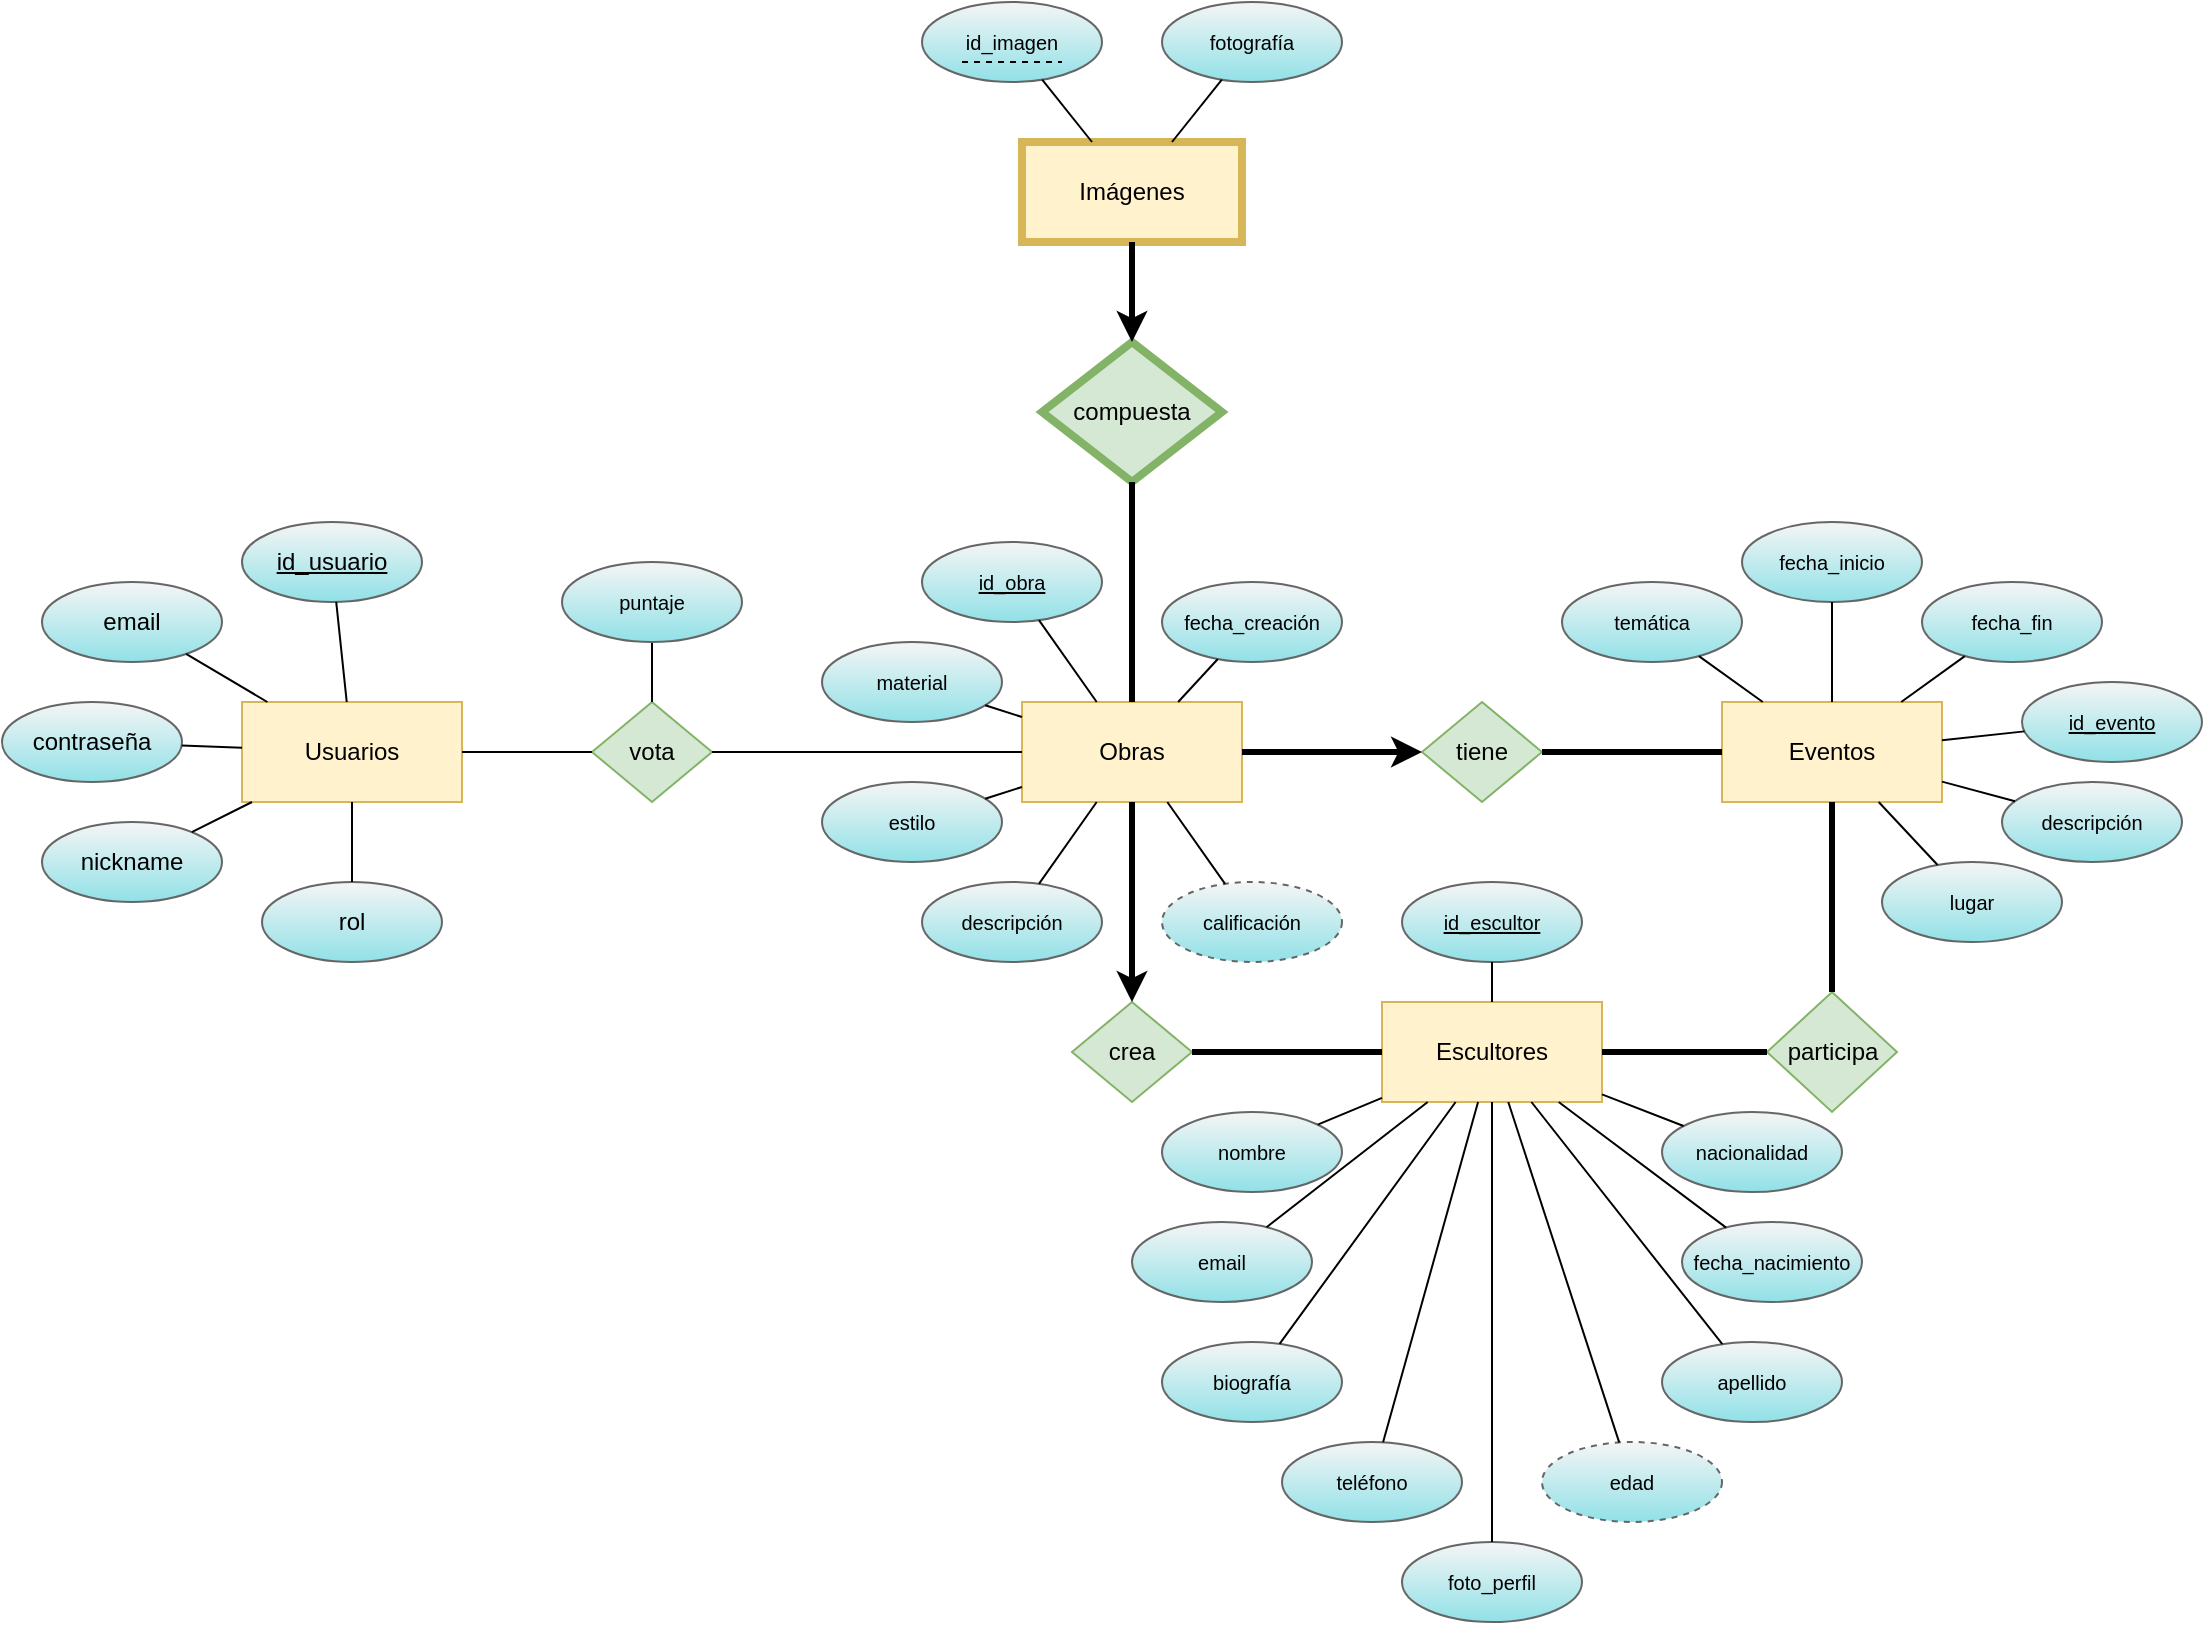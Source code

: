 <mxfile version="24.7.17">
  <diagram name="Page-1" id="Hzn4R-oyL5aYrDYmP2z6">
    <mxGraphModel dx="3163" dy="3168" grid="1" gridSize="10" guides="1" tooltips="1" connect="1" arrows="1" fold="1" page="1" pageScale="1" pageWidth="1654" pageHeight="2336" math="0" shadow="0">
      <root>
        <mxCell id="0" />
        <mxCell id="1" parent="0" />
        <mxCell id="88NbN212qp_rHV_D2FG4-1" value="Escultores" style="html=1;whiteSpace=wrap;fillColor=#fff2cc;strokeColor=#d6b656;" parent="1" vertex="1">
          <mxGeometry x="460" y="210" width="110" height="50" as="geometry" />
        </mxCell>
        <mxCell id="88NbN212qp_rHV_D2FG4-3" value="Imágenes" style="html=1;whiteSpace=wrap;strokeWidth=4;fillColor=#fff2cc;strokeColor=#d6b656;rounded=0;shadow=0;glass=0;" parent="1" vertex="1">
          <mxGeometry x="280" y="-220" width="110" height="50" as="geometry" />
        </mxCell>
        <mxCell id="88NbN212qp_rHV_D2FG4-4" value="Eventos" style="html=1;whiteSpace=wrap;fillColor=#fff2cc;strokeColor=#d6b656;" parent="1" vertex="1">
          <mxGeometry x="630" y="60" width="110" height="50" as="geometry" />
        </mxCell>
        <mxCell id="88NbN212qp_rHV_D2FG4-5" value="Obras" style="html=1;whiteSpace=wrap;fillColor=#fff2cc;strokeColor=#d6b656;" parent="1" vertex="1">
          <mxGeometry x="280" y="60" width="110" height="50" as="geometry" />
        </mxCell>
        <mxCell id="88NbN212qp_rHV_D2FG4-6" value="tiene" style="strokeWidth=1;html=1;shape=mxgraph.flowchart.decision;whiteSpace=wrap;fillColor=#d5e8d4;strokeColor=#82b366;" parent="1" vertex="1">
          <mxGeometry x="480" y="60" width="60" height="50" as="geometry" />
        </mxCell>
        <mxCell id="88NbN212qp_rHV_D2FG4-7" value="" style="endArrow=classic;html=1;rounded=0;strokeWidth=3;" parent="1" source="88NbN212qp_rHV_D2FG4-5" target="88NbN212qp_rHV_D2FG4-6" edge="1">
          <mxGeometry width="50" height="50" relative="1" as="geometry">
            <mxPoint x="400" y="100" as="sourcePoint" />
            <mxPoint x="450" y="50" as="targetPoint" />
          </mxGeometry>
        </mxCell>
        <mxCell id="88NbN212qp_rHV_D2FG4-9" value="" style="endArrow=none;html=1;rounded=0;strokeWidth=3;" parent="1" source="88NbN212qp_rHV_D2FG4-6" target="88NbN212qp_rHV_D2FG4-4" edge="1">
          <mxGeometry width="50" height="50" relative="1" as="geometry">
            <mxPoint x="550" y="100" as="sourcePoint" />
            <mxPoint x="600" y="50" as="targetPoint" />
          </mxGeometry>
        </mxCell>
        <mxCell id="88NbN212qp_rHV_D2FG4-10" value="participa" style="strokeWidth=1;html=1;shape=mxgraph.flowchart.decision;whiteSpace=wrap;fillColor=#d5e8d4;strokeColor=#82b366;" parent="1" vertex="1">
          <mxGeometry x="652.5" y="205" width="65" height="60" as="geometry" />
        </mxCell>
        <mxCell id="88NbN212qp_rHV_D2FG4-11" value="" style="endArrow=none;html=1;rounded=0;strokeWidth=3;" parent="1" source="88NbN212qp_rHV_D2FG4-1" target="88NbN212qp_rHV_D2FG4-10" edge="1">
          <mxGeometry width="50" height="50" relative="1" as="geometry">
            <mxPoint x="465" y="210" as="sourcePoint" />
            <mxPoint x="555" y="210" as="targetPoint" />
          </mxGeometry>
        </mxCell>
        <mxCell id="88NbN212qp_rHV_D2FG4-12" value="" style="endArrow=none;html=1;rounded=0;strokeWidth=3;" parent="1" source="88NbN212qp_rHV_D2FG4-10" target="88NbN212qp_rHV_D2FG4-4" edge="1">
          <mxGeometry width="50" height="50" relative="1" as="geometry">
            <mxPoint x="560" y="190" as="sourcePoint" />
            <mxPoint x="620" y="165" as="targetPoint" />
          </mxGeometry>
        </mxCell>
        <mxCell id="88NbN212qp_rHV_D2FG4-13" value="crea" style="strokeWidth=1;html=1;shape=mxgraph.flowchart.decision;whiteSpace=wrap;fillColor=#d5e8d4;strokeColor=#82b366;" parent="1" vertex="1">
          <mxGeometry x="305" y="210" width="60" height="50" as="geometry" />
        </mxCell>
        <mxCell id="88NbN212qp_rHV_D2FG4-14" value="" style="endArrow=none;html=1;rounded=0;strokeWidth=3;" parent="1" source="88NbN212qp_rHV_D2FG4-13" target="88NbN212qp_rHV_D2FG4-1" edge="1">
          <mxGeometry width="50" height="50" relative="1" as="geometry">
            <mxPoint x="470" y="180" as="sourcePoint" />
            <mxPoint x="560" y="180" as="targetPoint" />
          </mxGeometry>
        </mxCell>
        <mxCell id="88NbN212qp_rHV_D2FG4-15" value="" style="endArrow=classic;html=1;rounded=0;strokeWidth=3;" parent="1" source="88NbN212qp_rHV_D2FG4-5" target="88NbN212qp_rHV_D2FG4-13" edge="1">
          <mxGeometry width="50" height="50" relative="1" as="geometry">
            <mxPoint x="380" y="190" as="sourcePoint" />
            <mxPoint x="470" y="190" as="targetPoint" />
          </mxGeometry>
        </mxCell>
        <mxCell id="88NbN212qp_rHV_D2FG4-17" value="compuesta" style="strokeWidth=4;html=1;shape=mxgraph.flowchart.decision;whiteSpace=wrap;fillColor=#d5e8d4;strokeColor=#82b366;" parent="1" vertex="1">
          <mxGeometry x="290" y="-120" width="90" height="70" as="geometry" />
        </mxCell>
        <mxCell id="88NbN212qp_rHV_D2FG4-19" value="Usuarios" style="html=1;whiteSpace=wrap;fillColor=#fff2cc;strokeColor=#d6b656;" parent="1" vertex="1">
          <mxGeometry x="-110" y="60" width="110" height="50" as="geometry" />
        </mxCell>
        <mxCell id="88NbN212qp_rHV_D2FG4-20" value="vota" style="strokeWidth=1;html=1;shape=mxgraph.flowchart.decision;whiteSpace=wrap;fillColor=#d5e8d4;strokeColor=#82b366;" parent="1" vertex="1">
          <mxGeometry x="65" y="60" width="60" height="50" as="geometry" />
        </mxCell>
        <mxCell id="88NbN212qp_rHV_D2FG4-21" value="" style="endArrow=none;html=1;rounded=0;strokeWidth=1;" parent="1" source="88NbN212qp_rHV_D2FG4-19" target="88NbN212qp_rHV_D2FG4-20" edge="1">
          <mxGeometry width="50" height="50" relative="1" as="geometry">
            <mxPoint x="70" y="245" as="sourcePoint" />
            <mxPoint x="165" y="245" as="targetPoint" />
          </mxGeometry>
        </mxCell>
        <mxCell id="88NbN212qp_rHV_D2FG4-22" value="" style="endArrow=none;html=1;rounded=0;strokeWidth=1;" parent="1" source="88NbN212qp_rHV_D2FG4-20" target="88NbN212qp_rHV_D2FG4-5" edge="1">
          <mxGeometry width="50" height="50" relative="1" as="geometry">
            <mxPoint x="280" y="150" as="sourcePoint" />
            <mxPoint x="311" y="132" as="targetPoint" />
          </mxGeometry>
        </mxCell>
        <mxCell id="88NbN212qp_rHV_D2FG4-24" value="" style="endArrow=none;html=1;rounded=0;strokeWidth=3;" parent="1" source="88NbN212qp_rHV_D2FG4-5" target="88NbN212qp_rHV_D2FG4-17" edge="1">
          <mxGeometry width="50" height="50" relative="1" as="geometry">
            <mxPoint x="375" y="285" as="sourcePoint" />
            <mxPoint x="470" y="285" as="targetPoint" />
          </mxGeometry>
        </mxCell>
        <mxCell id="88NbN212qp_rHV_D2FG4-25" value="" style="endArrow=classic;html=1;rounded=0;strokeWidth=3;" parent="1" source="88NbN212qp_rHV_D2FG4-3" target="88NbN212qp_rHV_D2FG4-17" edge="1">
          <mxGeometry width="50" height="50" relative="1" as="geometry">
            <mxPoint x="345" y="60" as="sourcePoint" />
            <mxPoint x="345" y="200" as="targetPoint" />
          </mxGeometry>
        </mxCell>
        <mxCell id="88NbN212qp_rHV_D2FG4-32" value="" style="endArrow=none;html=1;rounded=0;strokeWidth=1;" parent="1" source="88NbN212qp_rHV_D2FG4-20" target="QKR319431u4QrgoCeDAc-1" edge="1">
          <mxGeometry width="50" height="50" relative="1" as="geometry">
            <mxPoint x="135" y="95" as="sourcePoint" />
            <mxPoint x="95" y="10" as="targetPoint" />
          </mxGeometry>
        </mxCell>
        <mxCell id="QKR319431u4QrgoCeDAc-1" value="&lt;font style=&quot;font-size: 10px;&quot;&gt;puntaje&lt;/font&gt;" style="ellipse;whiteSpace=wrap;html=1;fillColor=#f5f5f5;strokeColor=#666666;gradientColor=#91E1E7;" vertex="1" parent="1">
          <mxGeometry x="50" y="-10" width="90" height="40" as="geometry" />
        </mxCell>
        <mxCell id="QKR319431u4QrgoCeDAc-2" value="&lt;font style=&quot;font-size: 10px;&quot;&gt;fecha_inicio&lt;/font&gt;" style="ellipse;whiteSpace=wrap;html=1;fillColor=#f5f5f5;strokeColor=#666666;gradientColor=#91E1E7;" vertex="1" parent="1">
          <mxGeometry x="640" y="-30" width="90" height="40" as="geometry" />
        </mxCell>
        <mxCell id="QKR319431u4QrgoCeDAc-3" value="&lt;font style=&quot;font-size: 10px;&quot;&gt;fecha_fin&lt;/font&gt;" style="ellipse;whiteSpace=wrap;html=1;fillColor=#f5f5f5;strokeColor=#666666;gradientColor=#91E1E7;" vertex="1" parent="1">
          <mxGeometry x="730" width="90" height="40" as="geometry" />
        </mxCell>
        <mxCell id="QKR319431u4QrgoCeDAc-4" value="&lt;font style=&quot;font-size: 10px;&quot;&gt;id_evento&lt;/font&gt;" style="ellipse;whiteSpace=wrap;html=1;fontStyle=4;fillColor=#f5f5f5;strokeColor=#666666;gradientColor=#91E1E7;" vertex="1" parent="1">
          <mxGeometry x="780" y="50" width="90" height="40" as="geometry" />
        </mxCell>
        <mxCell id="QKR319431u4QrgoCeDAc-5" value="&lt;font style=&quot;font-size: 10px;&quot;&gt;descripción&lt;/font&gt;" style="ellipse;whiteSpace=wrap;html=1;fillColor=#f5f5f5;strokeColor=#666666;gradientColor=#91E1E7;" vertex="1" parent="1">
          <mxGeometry x="770" y="100" width="90" height="40" as="geometry" />
        </mxCell>
        <mxCell id="QKR319431u4QrgoCeDAc-6" value="" style="endArrow=none;html=1;rounded=0;" edge="1" parent="1" source="88NbN212qp_rHV_D2FG4-4" target="QKR319431u4QrgoCeDAc-2">
          <mxGeometry width="50" height="50" relative="1" as="geometry">
            <mxPoint x="430" y="100" as="sourcePoint" />
            <mxPoint x="480" y="50" as="targetPoint" />
          </mxGeometry>
        </mxCell>
        <mxCell id="QKR319431u4QrgoCeDAc-7" value="&lt;font style=&quot;font-size: 10px;&quot;&gt;lugar&lt;/font&gt;" style="ellipse;whiteSpace=wrap;html=1;fillColor=#f5f5f5;strokeColor=#666666;gradientColor=#91E1E7;" vertex="1" parent="1">
          <mxGeometry x="710" y="140" width="90" height="40" as="geometry" />
        </mxCell>
        <mxCell id="QKR319431u4QrgoCeDAc-8" value="&lt;font style=&quot;font-size: 10px;&quot;&gt;temática&lt;/font&gt;" style="ellipse;whiteSpace=wrap;html=1;fillColor=#f5f5f5;strokeColor=#666666;gradientColor=#91E1E7;" vertex="1" parent="1">
          <mxGeometry x="550" width="90" height="40" as="geometry" />
        </mxCell>
        <mxCell id="QKR319431u4QrgoCeDAc-9" value="" style="endArrow=none;html=1;rounded=0;" edge="1" parent="1" source="QKR319431u4QrgoCeDAc-8" target="88NbN212qp_rHV_D2FG4-4">
          <mxGeometry width="50" height="50" relative="1" as="geometry">
            <mxPoint x="430" y="100" as="sourcePoint" />
            <mxPoint x="480" y="50" as="targetPoint" />
          </mxGeometry>
        </mxCell>
        <mxCell id="QKR319431u4QrgoCeDAc-10" value="" style="endArrow=none;html=1;rounded=0;" edge="1" parent="1" source="88NbN212qp_rHV_D2FG4-4" target="QKR319431u4QrgoCeDAc-3">
          <mxGeometry width="50" height="50" relative="1" as="geometry">
            <mxPoint x="430" y="100" as="sourcePoint" />
            <mxPoint x="480" y="50" as="targetPoint" />
          </mxGeometry>
        </mxCell>
        <mxCell id="QKR319431u4QrgoCeDAc-11" value="" style="endArrow=none;html=1;rounded=0;" edge="1" parent="1" source="88NbN212qp_rHV_D2FG4-4" target="QKR319431u4QrgoCeDAc-4">
          <mxGeometry width="50" height="50" relative="1" as="geometry">
            <mxPoint x="715" y="70" as="sourcePoint" />
            <mxPoint x="740" y="39" as="targetPoint" />
          </mxGeometry>
        </mxCell>
        <mxCell id="QKR319431u4QrgoCeDAc-12" value="" style="endArrow=none;html=1;rounded=0;" edge="1" parent="1" source="88NbN212qp_rHV_D2FG4-4" target="QKR319431u4QrgoCeDAc-5">
          <mxGeometry width="50" height="50" relative="1" as="geometry">
            <mxPoint x="750" y="80" as="sourcePoint" />
            <mxPoint x="786" y="70" as="targetPoint" />
          </mxGeometry>
        </mxCell>
        <mxCell id="QKR319431u4QrgoCeDAc-13" value="" style="endArrow=none;html=1;rounded=0;" edge="1" parent="1" source="QKR319431u4QrgoCeDAc-7" target="88NbN212qp_rHV_D2FG4-4">
          <mxGeometry width="50" height="50" relative="1" as="geometry">
            <mxPoint x="760" y="90" as="sourcePoint" />
            <mxPoint x="796" y="80" as="targetPoint" />
          </mxGeometry>
        </mxCell>
        <mxCell id="QKR319431u4QrgoCeDAc-14" value="&lt;div style=&quot;font-size: 11px;&quot;&gt;&lt;font style=&quot;font-size: 10px;&quot;&gt;nombre&lt;/font&gt;&lt;/div&gt;" style="ellipse;whiteSpace=wrap;html=1;fillColor=#f5f5f5;strokeColor=#666666;gradientColor=#91E1E7;" vertex="1" parent="1">
          <mxGeometry x="350" y="265" width="90" height="40" as="geometry" />
        </mxCell>
        <mxCell id="QKR319431u4QrgoCeDAc-15" value="&lt;font style=&quot;font-size: 10px;&quot;&gt;biografía&lt;/font&gt;" style="ellipse;whiteSpace=wrap;html=1;fillColor=#f5f5f5;strokeColor=#666666;gradientColor=#91E1E7;" vertex="1" parent="1">
          <mxGeometry x="350" y="380" width="90" height="40" as="geometry" />
        </mxCell>
        <mxCell id="QKR319431u4QrgoCeDAc-18" value="&lt;font style=&quot;font-size: 10px;&quot;&gt;apellido&lt;/font&gt;" style="ellipse;whiteSpace=wrap;html=1;fillColor=#f5f5f5;strokeColor=#666666;gradientColor=#91E1E7;" vertex="1" parent="1">
          <mxGeometry x="600" y="380" width="90" height="40" as="geometry" />
        </mxCell>
        <mxCell id="QKR319431u4QrgoCeDAc-16" value="&lt;font style=&quot;font-size: 10px;&quot;&gt;email&lt;/font&gt;" style="ellipse;whiteSpace=wrap;html=1;fillColor=#f5f5f5;strokeColor=#666666;gradientColor=#91E1E7;" vertex="1" parent="1">
          <mxGeometry x="335" y="320" width="90" height="40" as="geometry" />
        </mxCell>
        <mxCell id="QKR319431u4QrgoCeDAc-17" value="&lt;font style=&quot;font-size: 10px;&quot;&gt;teléfono&lt;/font&gt;" style="ellipse;whiteSpace=wrap;html=1;fillColor=#f5f5f5;strokeColor=#666666;gradientColor=#91E1E7;" vertex="1" parent="1">
          <mxGeometry x="410" y="430" width="90" height="40" as="geometry" />
        </mxCell>
        <mxCell id="QKR319431u4QrgoCeDAc-19" value="&lt;font style=&quot;font-size: 10px;&quot;&gt;nacionalidad&lt;/font&gt;" style="ellipse;whiteSpace=wrap;html=1;fillColor=#f5f5f5;strokeColor=#666666;gradientColor=#91E1E7;" vertex="1" parent="1">
          <mxGeometry x="600" y="265" width="90" height="40" as="geometry" />
        </mxCell>
        <mxCell id="QKR319431u4QrgoCeDAc-20" value="&lt;font style=&quot;font-size: 10px;&quot;&gt;fecha_nacimiento&lt;/font&gt;" style="ellipse;whiteSpace=wrap;html=1;fillColor=#f5f5f5;strokeColor=#666666;gradientColor=#91E1E7;" vertex="1" parent="1">
          <mxGeometry x="610" y="320" width="90" height="40" as="geometry" />
        </mxCell>
        <mxCell id="QKR319431u4QrgoCeDAc-21" value="&lt;font style=&quot;font-size: 10px;&quot;&gt;edad&lt;/font&gt;" style="ellipse;whiteSpace=wrap;html=1;dashed=1;fillColor=#f5f5f5;strokeColor=#666666;gradientColor=#91E1E7;" vertex="1" parent="1">
          <mxGeometry x="540" y="430" width="90" height="40" as="geometry" />
        </mxCell>
        <mxCell id="QKR319431u4QrgoCeDAc-22" value="&lt;font style=&quot;font-size: 10px;&quot;&gt;foto_perfil&lt;/font&gt;" style="ellipse;whiteSpace=wrap;html=1;fillColor=#f5f5f5;strokeColor=#666666;gradientColor=#91E1E7;" vertex="1" parent="1">
          <mxGeometry x="470" y="480" width="90" height="40" as="geometry" />
        </mxCell>
        <mxCell id="QKR319431u4QrgoCeDAc-23" value="" style="endArrow=none;html=1;rounded=0;" edge="1" parent="1" source="QKR319431u4QrgoCeDAc-19" target="88NbN212qp_rHV_D2FG4-1">
          <mxGeometry width="50" height="50" relative="1" as="geometry">
            <mxPoint x="770" y="370" as="sourcePoint" />
            <mxPoint x="725" y="120" as="targetPoint" />
          </mxGeometry>
        </mxCell>
        <mxCell id="QKR319431u4QrgoCeDAc-24" value="" style="endArrow=none;html=1;rounded=0;" edge="1" parent="1" source="88NbN212qp_rHV_D2FG4-1" target="QKR319431u4QrgoCeDAc-20">
          <mxGeometry width="50" height="50" relative="1" as="geometry">
            <mxPoint x="611" y="277" as="sourcePoint" />
            <mxPoint x="580" y="266" as="targetPoint" />
          </mxGeometry>
        </mxCell>
        <mxCell id="QKR319431u4QrgoCeDAc-25" value="" style="endArrow=none;html=1;rounded=0;" edge="1" parent="1" source="QKR319431u4QrgoCeDAc-18" target="88NbN212qp_rHV_D2FG4-1">
          <mxGeometry width="50" height="50" relative="1" as="geometry">
            <mxPoint x="556" y="270" as="sourcePoint" />
            <mxPoint x="633" y="332" as="targetPoint" />
          </mxGeometry>
        </mxCell>
        <mxCell id="QKR319431u4QrgoCeDAc-26" value="" style="endArrow=none;html=1;rounded=0;" edge="1" parent="1" source="88NbN212qp_rHV_D2FG4-1" target="QKR319431u4QrgoCeDAc-22">
          <mxGeometry width="50" height="50" relative="1" as="geometry">
            <mxPoint x="640" y="391" as="sourcePoint" />
            <mxPoint x="545" y="270" as="targetPoint" />
          </mxGeometry>
        </mxCell>
        <mxCell id="QKR319431u4QrgoCeDAc-27" value="" style="endArrow=none;html=1;rounded=0;" edge="1" parent="1" source="QKR319431u4QrgoCeDAc-14" target="88NbN212qp_rHV_D2FG4-1">
          <mxGeometry width="50" height="50" relative="1" as="geometry">
            <mxPoint x="525" y="270" as="sourcePoint" />
            <mxPoint x="525" y="340" as="targetPoint" />
          </mxGeometry>
        </mxCell>
        <mxCell id="QKR319431u4QrgoCeDAc-28" value="" style="endArrow=none;html=1;rounded=0;" edge="1" parent="1" source="QKR319431u4QrgoCeDAc-16" target="88NbN212qp_rHV_D2FG4-1">
          <mxGeometry width="50" height="50" relative="1" as="geometry">
            <mxPoint x="438" y="281" as="sourcePoint" />
            <mxPoint x="470" y="268" as="targetPoint" />
          </mxGeometry>
        </mxCell>
        <mxCell id="QKR319431u4QrgoCeDAc-29" value="" style="endArrow=none;html=1;rounded=0;" edge="1" parent="1" source="QKR319431u4QrgoCeDAc-15" target="88NbN212qp_rHV_D2FG4-1">
          <mxGeometry width="50" height="50" relative="1" as="geometry">
            <mxPoint x="448" y="291" as="sourcePoint" />
            <mxPoint x="480" y="278" as="targetPoint" />
          </mxGeometry>
        </mxCell>
        <mxCell id="QKR319431u4QrgoCeDAc-30" value="" style="endArrow=none;html=1;rounded=0;" edge="1" parent="1" source="QKR319431u4QrgoCeDAc-17" target="88NbN212qp_rHV_D2FG4-1">
          <mxGeometry width="50" height="50" relative="1" as="geometry">
            <mxPoint x="419" y="391" as="sourcePoint" />
            <mxPoint x="507" y="270" as="targetPoint" />
          </mxGeometry>
        </mxCell>
        <mxCell id="QKR319431u4QrgoCeDAc-31" value="" style="endArrow=none;html=1;rounded=0;" edge="1" parent="1" source="QKR319431u4QrgoCeDAc-21" target="88NbN212qp_rHV_D2FG4-1">
          <mxGeometry width="50" height="50" relative="1" as="geometry">
            <mxPoint x="429" y="401" as="sourcePoint" />
            <mxPoint x="517" y="280" as="targetPoint" />
          </mxGeometry>
        </mxCell>
        <mxCell id="QKR319431u4QrgoCeDAc-32" value="&lt;font style=&quot;font-size: 10px;&quot;&gt;id_escultor&lt;/font&gt;" style="ellipse;whiteSpace=wrap;html=1;fontStyle=4;fillColor=#f5f5f5;strokeColor=#666666;gradientColor=#91E1E7;" vertex="1" parent="1">
          <mxGeometry x="470" y="150" width="90" height="40" as="geometry" />
        </mxCell>
        <mxCell id="QKR319431u4QrgoCeDAc-33" value="" style="endArrow=none;html=1;rounded=0;" edge="1" parent="1" source="88NbN212qp_rHV_D2FG4-1" target="QKR319431u4QrgoCeDAc-32">
          <mxGeometry width="50" height="50" relative="1" as="geometry">
            <mxPoint x="410" y="260" as="sourcePoint" />
            <mxPoint x="460" y="210" as="targetPoint" />
          </mxGeometry>
        </mxCell>
        <mxCell id="QKR319431u4QrgoCeDAc-35" value="&lt;u&gt;&lt;font style=&quot;font-size: 10px;&quot;&gt;id_obra&lt;/font&gt;&lt;/u&gt;" style="ellipse;whiteSpace=wrap;html=1;fillColor=#f5f5f5;strokeColor=#666666;gradientColor=#91E1E7;" vertex="1" parent="1">
          <mxGeometry x="230" y="-20" width="90" height="40" as="geometry" />
        </mxCell>
        <mxCell id="QKR319431u4QrgoCeDAc-36" value="&lt;font style=&quot;font-size: 10px;&quot;&gt;descripción&lt;/font&gt;" style="ellipse;whiteSpace=wrap;html=1;fillColor=#f5f5f5;strokeColor=#666666;gradientColor=#91E1E7;" vertex="1" parent="1">
          <mxGeometry x="230" y="150" width="90" height="40" as="geometry" />
        </mxCell>
        <mxCell id="QKR319431u4QrgoCeDAc-37" value="&lt;font style=&quot;font-size: 10px;&quot;&gt;fecha_creación&lt;/font&gt;" style="ellipse;whiteSpace=wrap;html=1;fillColor=#f5f5f5;strokeColor=#666666;gradientColor=#91E1E7;" vertex="1" parent="1">
          <mxGeometry x="350" width="90" height="40" as="geometry" />
        </mxCell>
        <mxCell id="QKR319431u4QrgoCeDAc-38" value="&lt;font style=&quot;font-size: 10px;&quot;&gt;material&lt;/font&gt;" style="ellipse;whiteSpace=wrap;html=1;fillColor=#f5f5f5;strokeColor=#666666;gradientColor=#91E1E7;" vertex="1" parent="1">
          <mxGeometry x="180" y="30" width="90" height="40" as="geometry" />
        </mxCell>
        <mxCell id="QKR319431u4QrgoCeDAc-39" value="&lt;div&gt;&lt;font style=&quot;font-size: 10px;&quot;&gt;estilo&lt;/font&gt;&lt;/div&gt;" style="ellipse;whiteSpace=wrap;html=1;fillColor=#f5f5f5;strokeColor=#666666;gradientColor=#91E1E7;" vertex="1" parent="1">
          <mxGeometry x="180" y="100" width="90" height="40" as="geometry" />
        </mxCell>
        <mxCell id="QKR319431u4QrgoCeDAc-40" value="" style="endArrow=none;html=1;rounded=0;fontFamily=Helvetica;fontSize=12;fontColor=default;" edge="1" parent="1" source="88NbN212qp_rHV_D2FG4-5" target="QKR319431u4QrgoCeDAc-35">
          <mxGeometry width="50" height="50" relative="1" as="geometry">
            <mxPoint x="280" y="110" as="sourcePoint" />
            <mxPoint x="330" y="60" as="targetPoint" />
          </mxGeometry>
        </mxCell>
        <mxCell id="QKR319431u4QrgoCeDAc-41" value="" style="endArrow=none;html=1;rounded=0;fontFamily=Helvetica;fontSize=12;fontColor=default;" edge="1" parent="1" source="88NbN212qp_rHV_D2FG4-5" target="QKR319431u4QrgoCeDAc-37">
          <mxGeometry width="50" height="50" relative="1" as="geometry">
            <mxPoint x="327" y="70" as="sourcePoint" />
            <mxPoint x="299" y="29" as="targetPoint" />
          </mxGeometry>
        </mxCell>
        <mxCell id="QKR319431u4QrgoCeDAc-42" value="" style="endArrow=none;html=1;rounded=0;fontFamily=Helvetica;fontSize=12;fontColor=default;" edge="1" parent="1" source="88NbN212qp_rHV_D2FG4-5" target="QKR319431u4QrgoCeDAc-38">
          <mxGeometry width="50" height="50" relative="1" as="geometry">
            <mxPoint x="366" y="70" as="sourcePoint" />
            <mxPoint x="399" y="29" as="targetPoint" />
          </mxGeometry>
        </mxCell>
        <mxCell id="QKR319431u4QrgoCeDAc-43" value="" style="endArrow=none;html=1;rounded=0;fontFamily=Helvetica;fontSize=12;fontColor=default;" edge="1" parent="1" source="88NbN212qp_rHV_D2FG4-5" target="QKR319431u4QrgoCeDAc-39">
          <mxGeometry width="50" height="50" relative="1" as="geometry">
            <mxPoint x="290" y="77" as="sourcePoint" />
            <mxPoint x="272" y="72" as="targetPoint" />
          </mxGeometry>
        </mxCell>
        <mxCell id="QKR319431u4QrgoCeDAc-44" value="" style="endArrow=none;html=1;rounded=0;fontFamily=Helvetica;fontSize=12;fontColor=default;" edge="1" parent="1" source="88NbN212qp_rHV_D2FG4-5" target="QKR319431u4QrgoCeDAc-36">
          <mxGeometry width="50" height="50" relative="1" as="geometry">
            <mxPoint x="290" y="113" as="sourcePoint" />
            <mxPoint x="272" y="118" as="targetPoint" />
          </mxGeometry>
        </mxCell>
        <mxCell id="QKR319431u4QrgoCeDAc-46" value="&lt;font style=&quot;font-size: 10px;&quot;&gt;calificación&lt;/font&gt;" style="ellipse;whiteSpace=wrap;html=1;fillColor=#f5f5f5;strokeColor=#666666;gradientColor=#91E1E7;dashed=1;" vertex="1" parent="1">
          <mxGeometry x="350" y="150" width="90" height="40" as="geometry" />
        </mxCell>
        <mxCell id="QKR319431u4QrgoCeDAc-47" value="" style="endArrow=none;html=1;rounded=0;fontFamily=Helvetica;fontSize=12;fontColor=default;" edge="1" parent="1" source="88NbN212qp_rHV_D2FG4-5" target="QKR319431u4QrgoCeDAc-46">
          <mxGeometry width="50" height="50" relative="1" as="geometry">
            <mxPoint x="368" y="70" as="sourcePoint" />
            <mxPoint x="388" y="48" as="targetPoint" />
          </mxGeometry>
        </mxCell>
        <mxCell id="QKR319431u4QrgoCeDAc-48" value="&lt;div&gt;&lt;font style=&quot;font-size: 10px;&quot;&gt;id_imagen&lt;/font&gt;&lt;/div&gt;" style="ellipse;whiteSpace=wrap;html=1;fillColor=#f5f5f5;strokeColor=#666666;gradientColor=#91E1E7;" vertex="1" parent="1">
          <mxGeometry x="230" y="-290" width="90" height="40" as="geometry" />
        </mxCell>
        <mxCell id="QKR319431u4QrgoCeDAc-51" value="&lt;font style=&quot;font-size: 10px;&quot;&gt;fotografía&lt;br&gt;&lt;/font&gt;" style="ellipse;whiteSpace=wrap;html=1;fillColor=#f5f5f5;strokeColor=#666666;gradientColor=#91E1E7;" vertex="1" parent="1">
          <mxGeometry x="350" y="-290" width="90" height="40" as="geometry" />
        </mxCell>
        <mxCell id="QKR319431u4QrgoCeDAc-52" value="" style="endArrow=none;html=1;rounded=0;fontFamily=Helvetica;fontSize=12;fontColor=default;" edge="1" parent="1" source="QKR319431u4QrgoCeDAc-48" target="88NbN212qp_rHV_D2FG4-3">
          <mxGeometry width="50" height="50" relative="1" as="geometry">
            <mxPoint x="300" y="-110" as="sourcePoint" />
            <mxPoint x="350" y="-160" as="targetPoint" />
          </mxGeometry>
        </mxCell>
        <mxCell id="QKR319431u4QrgoCeDAc-53" value="" style="endArrow=none;html=1;rounded=0;fontFamily=Helvetica;fontSize=12;fontColor=default;" edge="1" parent="1" source="88NbN212qp_rHV_D2FG4-3" target="QKR319431u4QrgoCeDAc-51">
          <mxGeometry width="50" height="50" relative="1" as="geometry">
            <mxPoint x="300" y="-110" as="sourcePoint" />
            <mxPoint x="350" y="-160" as="targetPoint" />
          </mxGeometry>
        </mxCell>
        <mxCell id="QKR319431u4QrgoCeDAc-55" value="" style="endArrow=none;dashed=1;html=1;rounded=0;fontFamily=Helvetica;fontSize=12;fontColor=default;" edge="1" parent="1">
          <mxGeometry width="50" height="50" relative="1" as="geometry">
            <mxPoint x="250" y="-260" as="sourcePoint" />
            <mxPoint x="300" y="-260" as="targetPoint" />
          </mxGeometry>
        </mxCell>
        <mxCell id="QKR319431u4QrgoCeDAc-56" value="id_usuario" style="ellipse;whiteSpace=wrap;html=1;fillColor=#f5f5f5;strokeColor=#666666;gradientColor=#91E1E7;fontStyle=4" vertex="1" parent="1">
          <mxGeometry x="-110" y="-30" width="90" height="40" as="geometry" />
        </mxCell>
        <mxCell id="QKR319431u4QrgoCeDAc-57" value="email" style="ellipse;whiteSpace=wrap;html=1;fillColor=#f5f5f5;strokeColor=#666666;gradientColor=#91E1E7;" vertex="1" parent="1">
          <mxGeometry x="-210" width="90" height="40" as="geometry" />
        </mxCell>
        <mxCell id="QKR319431u4QrgoCeDAc-59" value="contraseña" style="ellipse;whiteSpace=wrap;html=1;fillColor=#f5f5f5;strokeColor=#666666;gradientColor=#91E1E7;" vertex="1" parent="1">
          <mxGeometry x="-230" y="60" width="90" height="40" as="geometry" />
        </mxCell>
        <mxCell id="QKR319431u4QrgoCeDAc-60" value="nickname" style="ellipse;whiteSpace=wrap;html=1;fillColor=#f5f5f5;strokeColor=#666666;gradientColor=#91E1E7;" vertex="1" parent="1">
          <mxGeometry x="-210" y="120" width="90" height="40" as="geometry" />
        </mxCell>
        <mxCell id="QKR319431u4QrgoCeDAc-61" value="rol" style="ellipse;whiteSpace=wrap;html=1;fillColor=#f5f5f5;strokeColor=#666666;gradientColor=#91E1E7;" vertex="1" parent="1">
          <mxGeometry x="-100" y="150" width="90" height="40" as="geometry" />
        </mxCell>
        <mxCell id="QKR319431u4QrgoCeDAc-62" value="" style="endArrow=none;html=1;rounded=0;fontFamily=Helvetica;fontSize=12;fontColor=default;" edge="1" parent="1" source="88NbN212qp_rHV_D2FG4-19" target="QKR319431u4QrgoCeDAc-56">
          <mxGeometry width="50" height="50" relative="1" as="geometry">
            <mxPoint x="60" y="170" as="sourcePoint" />
            <mxPoint x="110" y="120" as="targetPoint" />
          </mxGeometry>
        </mxCell>
        <mxCell id="QKR319431u4QrgoCeDAc-63" value="" style="endArrow=none;html=1;rounded=0;fontFamily=Helvetica;fontSize=12;fontColor=default;" edge="1" parent="1" source="88NbN212qp_rHV_D2FG4-19" target="QKR319431u4QrgoCeDAc-57">
          <mxGeometry width="50" height="50" relative="1" as="geometry">
            <mxPoint x="-48" y="70" as="sourcePoint" />
            <mxPoint x="-53" y="20" as="targetPoint" />
          </mxGeometry>
        </mxCell>
        <mxCell id="QKR319431u4QrgoCeDAc-64" value="" style="endArrow=none;html=1;rounded=0;fontFamily=Helvetica;fontSize=12;fontColor=default;" edge="1" parent="1" source="88NbN212qp_rHV_D2FG4-19" target="QKR319431u4QrgoCeDAc-59">
          <mxGeometry width="50" height="50" relative="1" as="geometry">
            <mxPoint x="-87" y="70" as="sourcePoint" />
            <mxPoint x="-128" y="46" as="targetPoint" />
          </mxGeometry>
        </mxCell>
        <mxCell id="QKR319431u4QrgoCeDAc-65" value="" style="endArrow=none;html=1;rounded=0;fontFamily=Helvetica;fontSize=12;fontColor=default;" edge="1" parent="1" source="88NbN212qp_rHV_D2FG4-19" target="QKR319431u4QrgoCeDAc-60">
          <mxGeometry width="50" height="50" relative="1" as="geometry">
            <mxPoint x="-100" y="93" as="sourcePoint" />
            <mxPoint x="-130" y="92" as="targetPoint" />
          </mxGeometry>
        </mxCell>
        <mxCell id="QKR319431u4QrgoCeDAc-66" value="" style="endArrow=none;html=1;rounded=0;fontFamily=Helvetica;fontSize=12;fontColor=default;" edge="1" parent="1" source="88NbN212qp_rHV_D2FG4-19" target="QKR319431u4QrgoCeDAc-61">
          <mxGeometry width="50" height="50" relative="1" as="geometry">
            <mxPoint x="-95" y="120" as="sourcePoint" />
            <mxPoint x="-125" y="135" as="targetPoint" />
          </mxGeometry>
        </mxCell>
      </root>
    </mxGraphModel>
  </diagram>
</mxfile>
